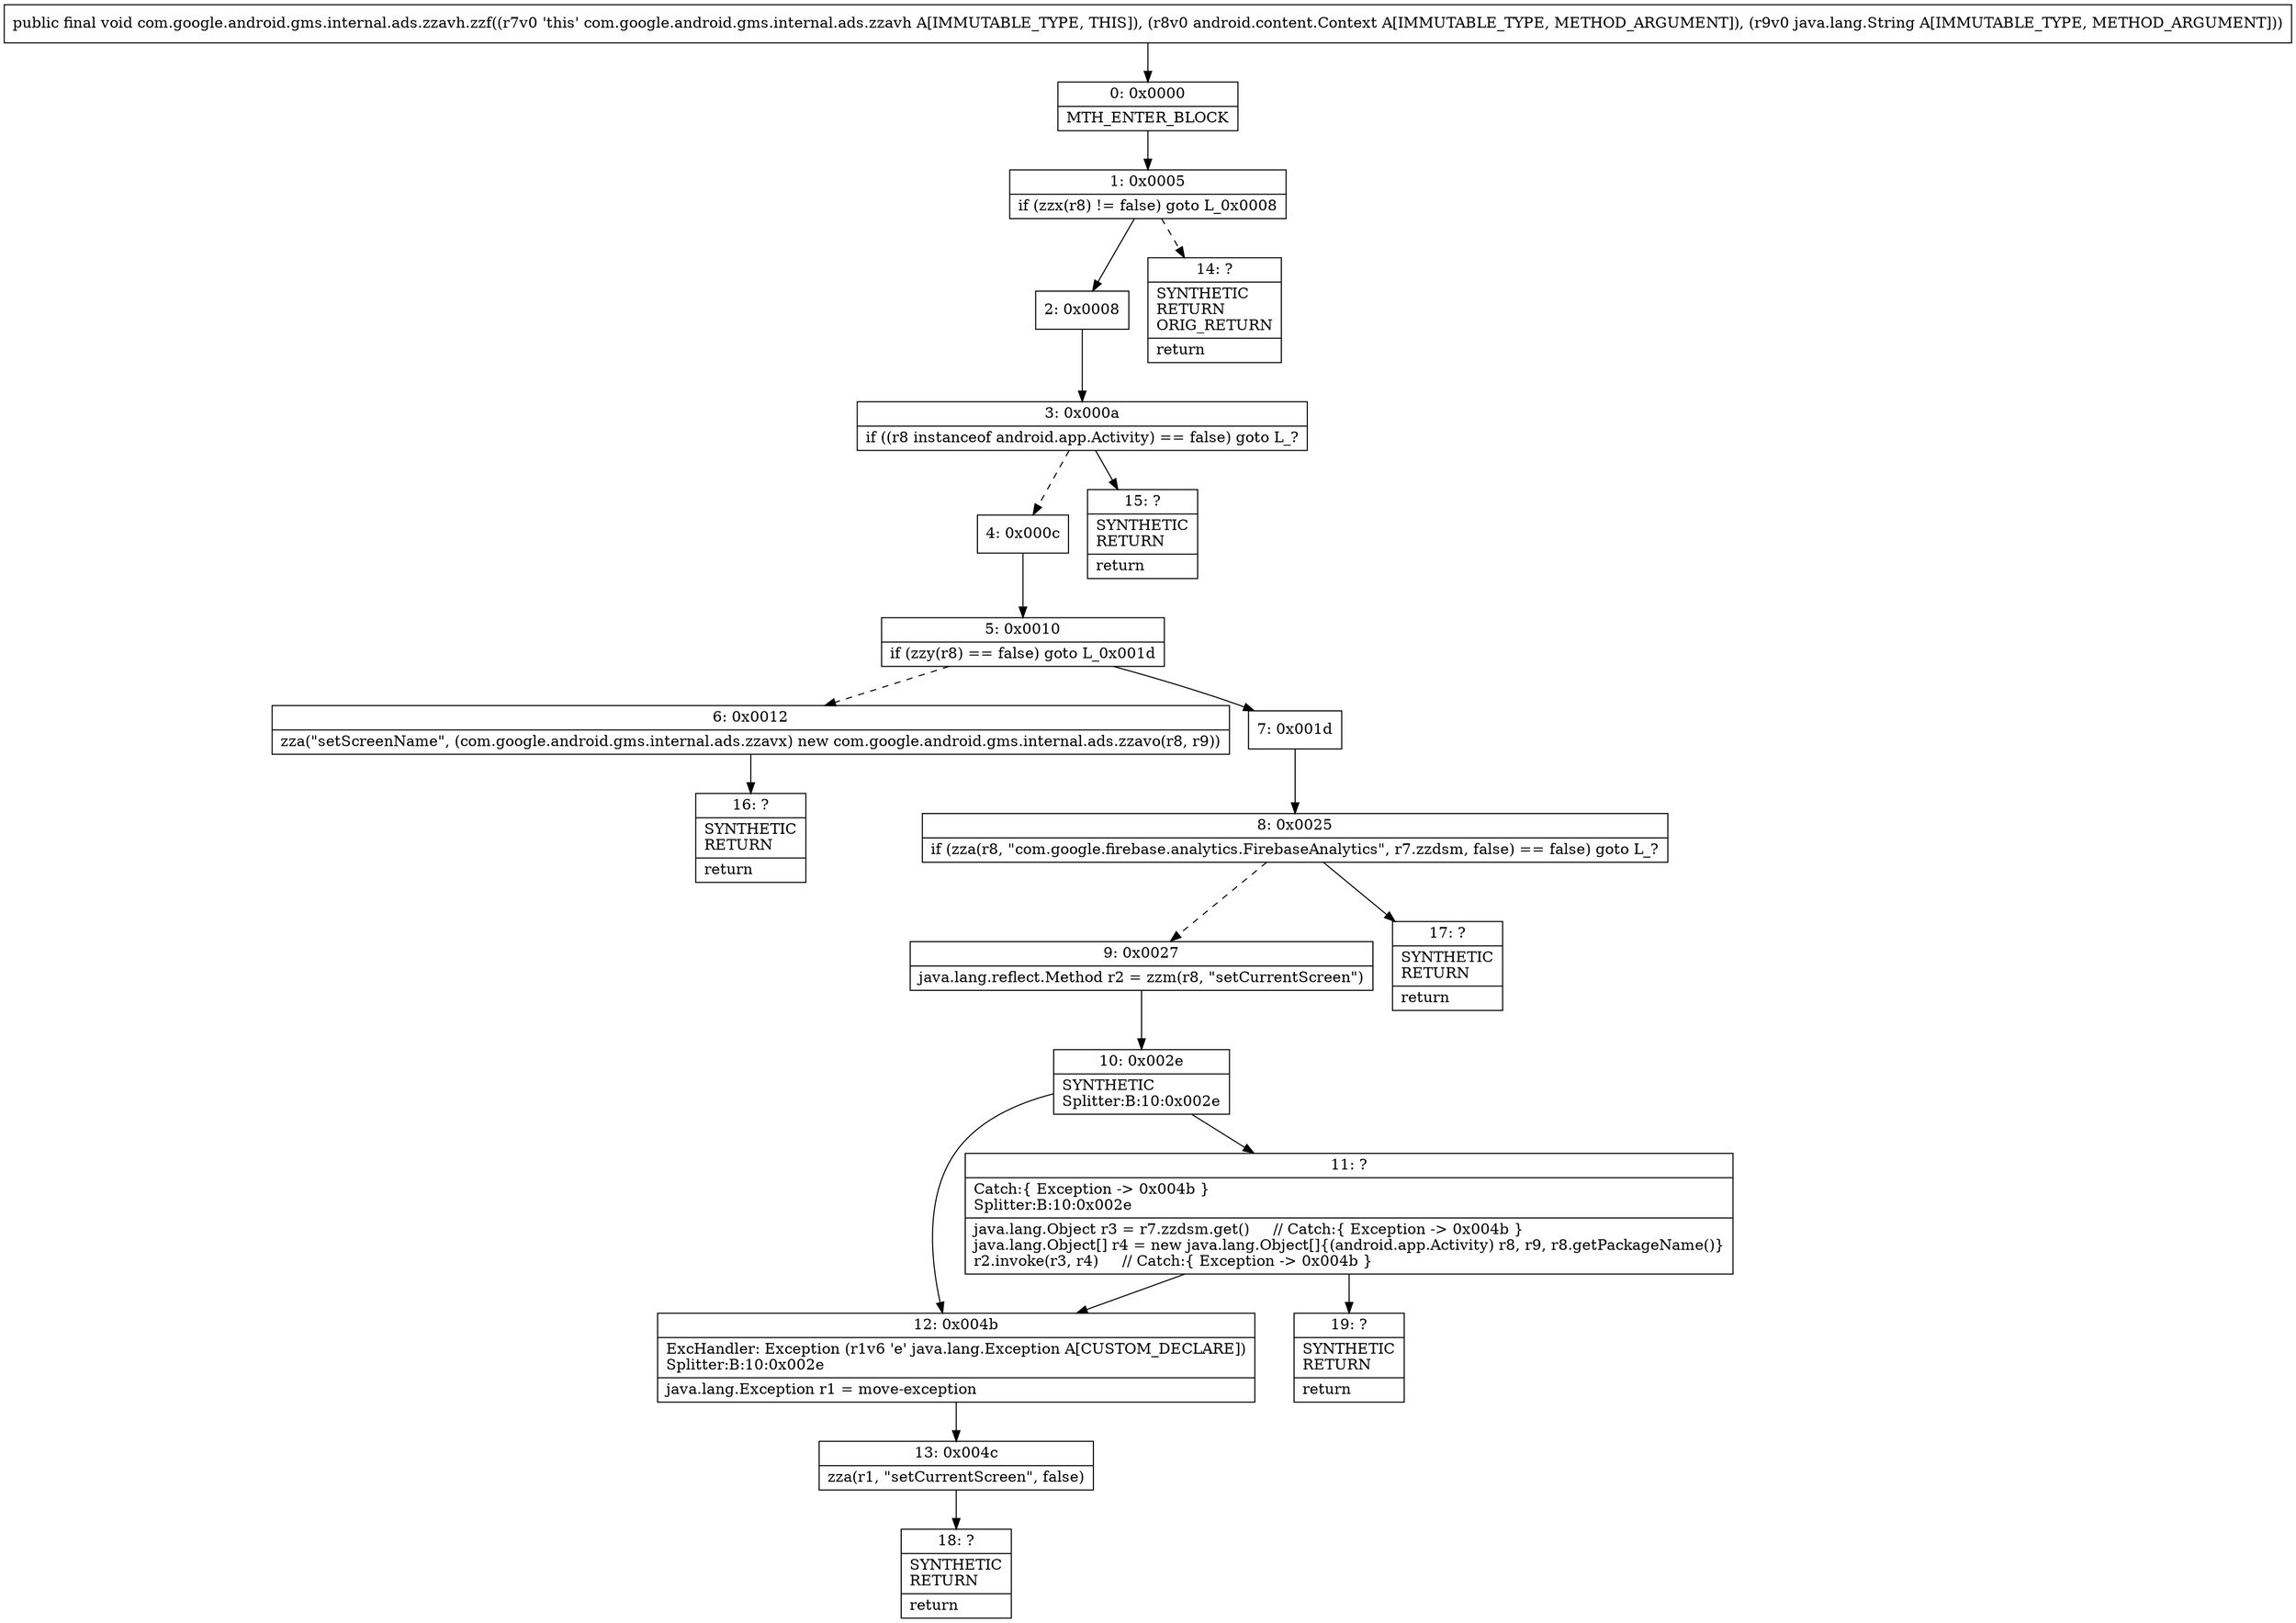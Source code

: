 digraph "CFG forcom.google.android.gms.internal.ads.zzavh.zzf(Landroid\/content\/Context;Ljava\/lang\/String;)V" {
Node_0 [shape=record,label="{0\:\ 0x0000|MTH_ENTER_BLOCK\l}"];
Node_1 [shape=record,label="{1\:\ 0x0005|if (zzx(r8) != false) goto L_0x0008\l}"];
Node_2 [shape=record,label="{2\:\ 0x0008}"];
Node_3 [shape=record,label="{3\:\ 0x000a|if ((r8 instanceof android.app.Activity) == false) goto L_?\l}"];
Node_4 [shape=record,label="{4\:\ 0x000c}"];
Node_5 [shape=record,label="{5\:\ 0x0010|if (zzy(r8) == false) goto L_0x001d\l}"];
Node_6 [shape=record,label="{6\:\ 0x0012|zza(\"setScreenName\", (com.google.android.gms.internal.ads.zzavx) new com.google.android.gms.internal.ads.zzavo(r8, r9))\l}"];
Node_7 [shape=record,label="{7\:\ 0x001d}"];
Node_8 [shape=record,label="{8\:\ 0x0025|if (zza(r8, \"com.google.firebase.analytics.FirebaseAnalytics\", r7.zzdsm, false) == false) goto L_?\l}"];
Node_9 [shape=record,label="{9\:\ 0x0027|java.lang.reflect.Method r2 = zzm(r8, \"setCurrentScreen\")\l}"];
Node_10 [shape=record,label="{10\:\ 0x002e|SYNTHETIC\lSplitter:B:10:0x002e\l}"];
Node_11 [shape=record,label="{11\:\ ?|Catch:\{ Exception \-\> 0x004b \}\lSplitter:B:10:0x002e\l|java.lang.Object r3 = r7.zzdsm.get()     \/\/ Catch:\{ Exception \-\> 0x004b \}\ljava.lang.Object[] r4 = new java.lang.Object[]\{(android.app.Activity) r8, r9, r8.getPackageName()\}\lr2.invoke(r3, r4)     \/\/ Catch:\{ Exception \-\> 0x004b \}\l}"];
Node_12 [shape=record,label="{12\:\ 0x004b|ExcHandler: Exception (r1v6 'e' java.lang.Exception A[CUSTOM_DECLARE])\lSplitter:B:10:0x002e\l|java.lang.Exception r1 = move\-exception\l}"];
Node_13 [shape=record,label="{13\:\ 0x004c|zza(r1, \"setCurrentScreen\", false)\l}"];
Node_14 [shape=record,label="{14\:\ ?|SYNTHETIC\lRETURN\lORIG_RETURN\l|return\l}"];
Node_15 [shape=record,label="{15\:\ ?|SYNTHETIC\lRETURN\l|return\l}"];
Node_16 [shape=record,label="{16\:\ ?|SYNTHETIC\lRETURN\l|return\l}"];
Node_17 [shape=record,label="{17\:\ ?|SYNTHETIC\lRETURN\l|return\l}"];
Node_18 [shape=record,label="{18\:\ ?|SYNTHETIC\lRETURN\l|return\l}"];
Node_19 [shape=record,label="{19\:\ ?|SYNTHETIC\lRETURN\l|return\l}"];
MethodNode[shape=record,label="{public final void com.google.android.gms.internal.ads.zzavh.zzf((r7v0 'this' com.google.android.gms.internal.ads.zzavh A[IMMUTABLE_TYPE, THIS]), (r8v0 android.content.Context A[IMMUTABLE_TYPE, METHOD_ARGUMENT]), (r9v0 java.lang.String A[IMMUTABLE_TYPE, METHOD_ARGUMENT])) }"];
MethodNode -> Node_0;
Node_0 -> Node_1;
Node_1 -> Node_2;
Node_1 -> Node_14[style=dashed];
Node_2 -> Node_3;
Node_3 -> Node_4[style=dashed];
Node_3 -> Node_15;
Node_4 -> Node_5;
Node_5 -> Node_6[style=dashed];
Node_5 -> Node_7;
Node_6 -> Node_16;
Node_7 -> Node_8;
Node_8 -> Node_9[style=dashed];
Node_8 -> Node_17;
Node_9 -> Node_10;
Node_10 -> Node_11;
Node_10 -> Node_12;
Node_11 -> Node_12;
Node_11 -> Node_19;
Node_12 -> Node_13;
Node_13 -> Node_18;
}

